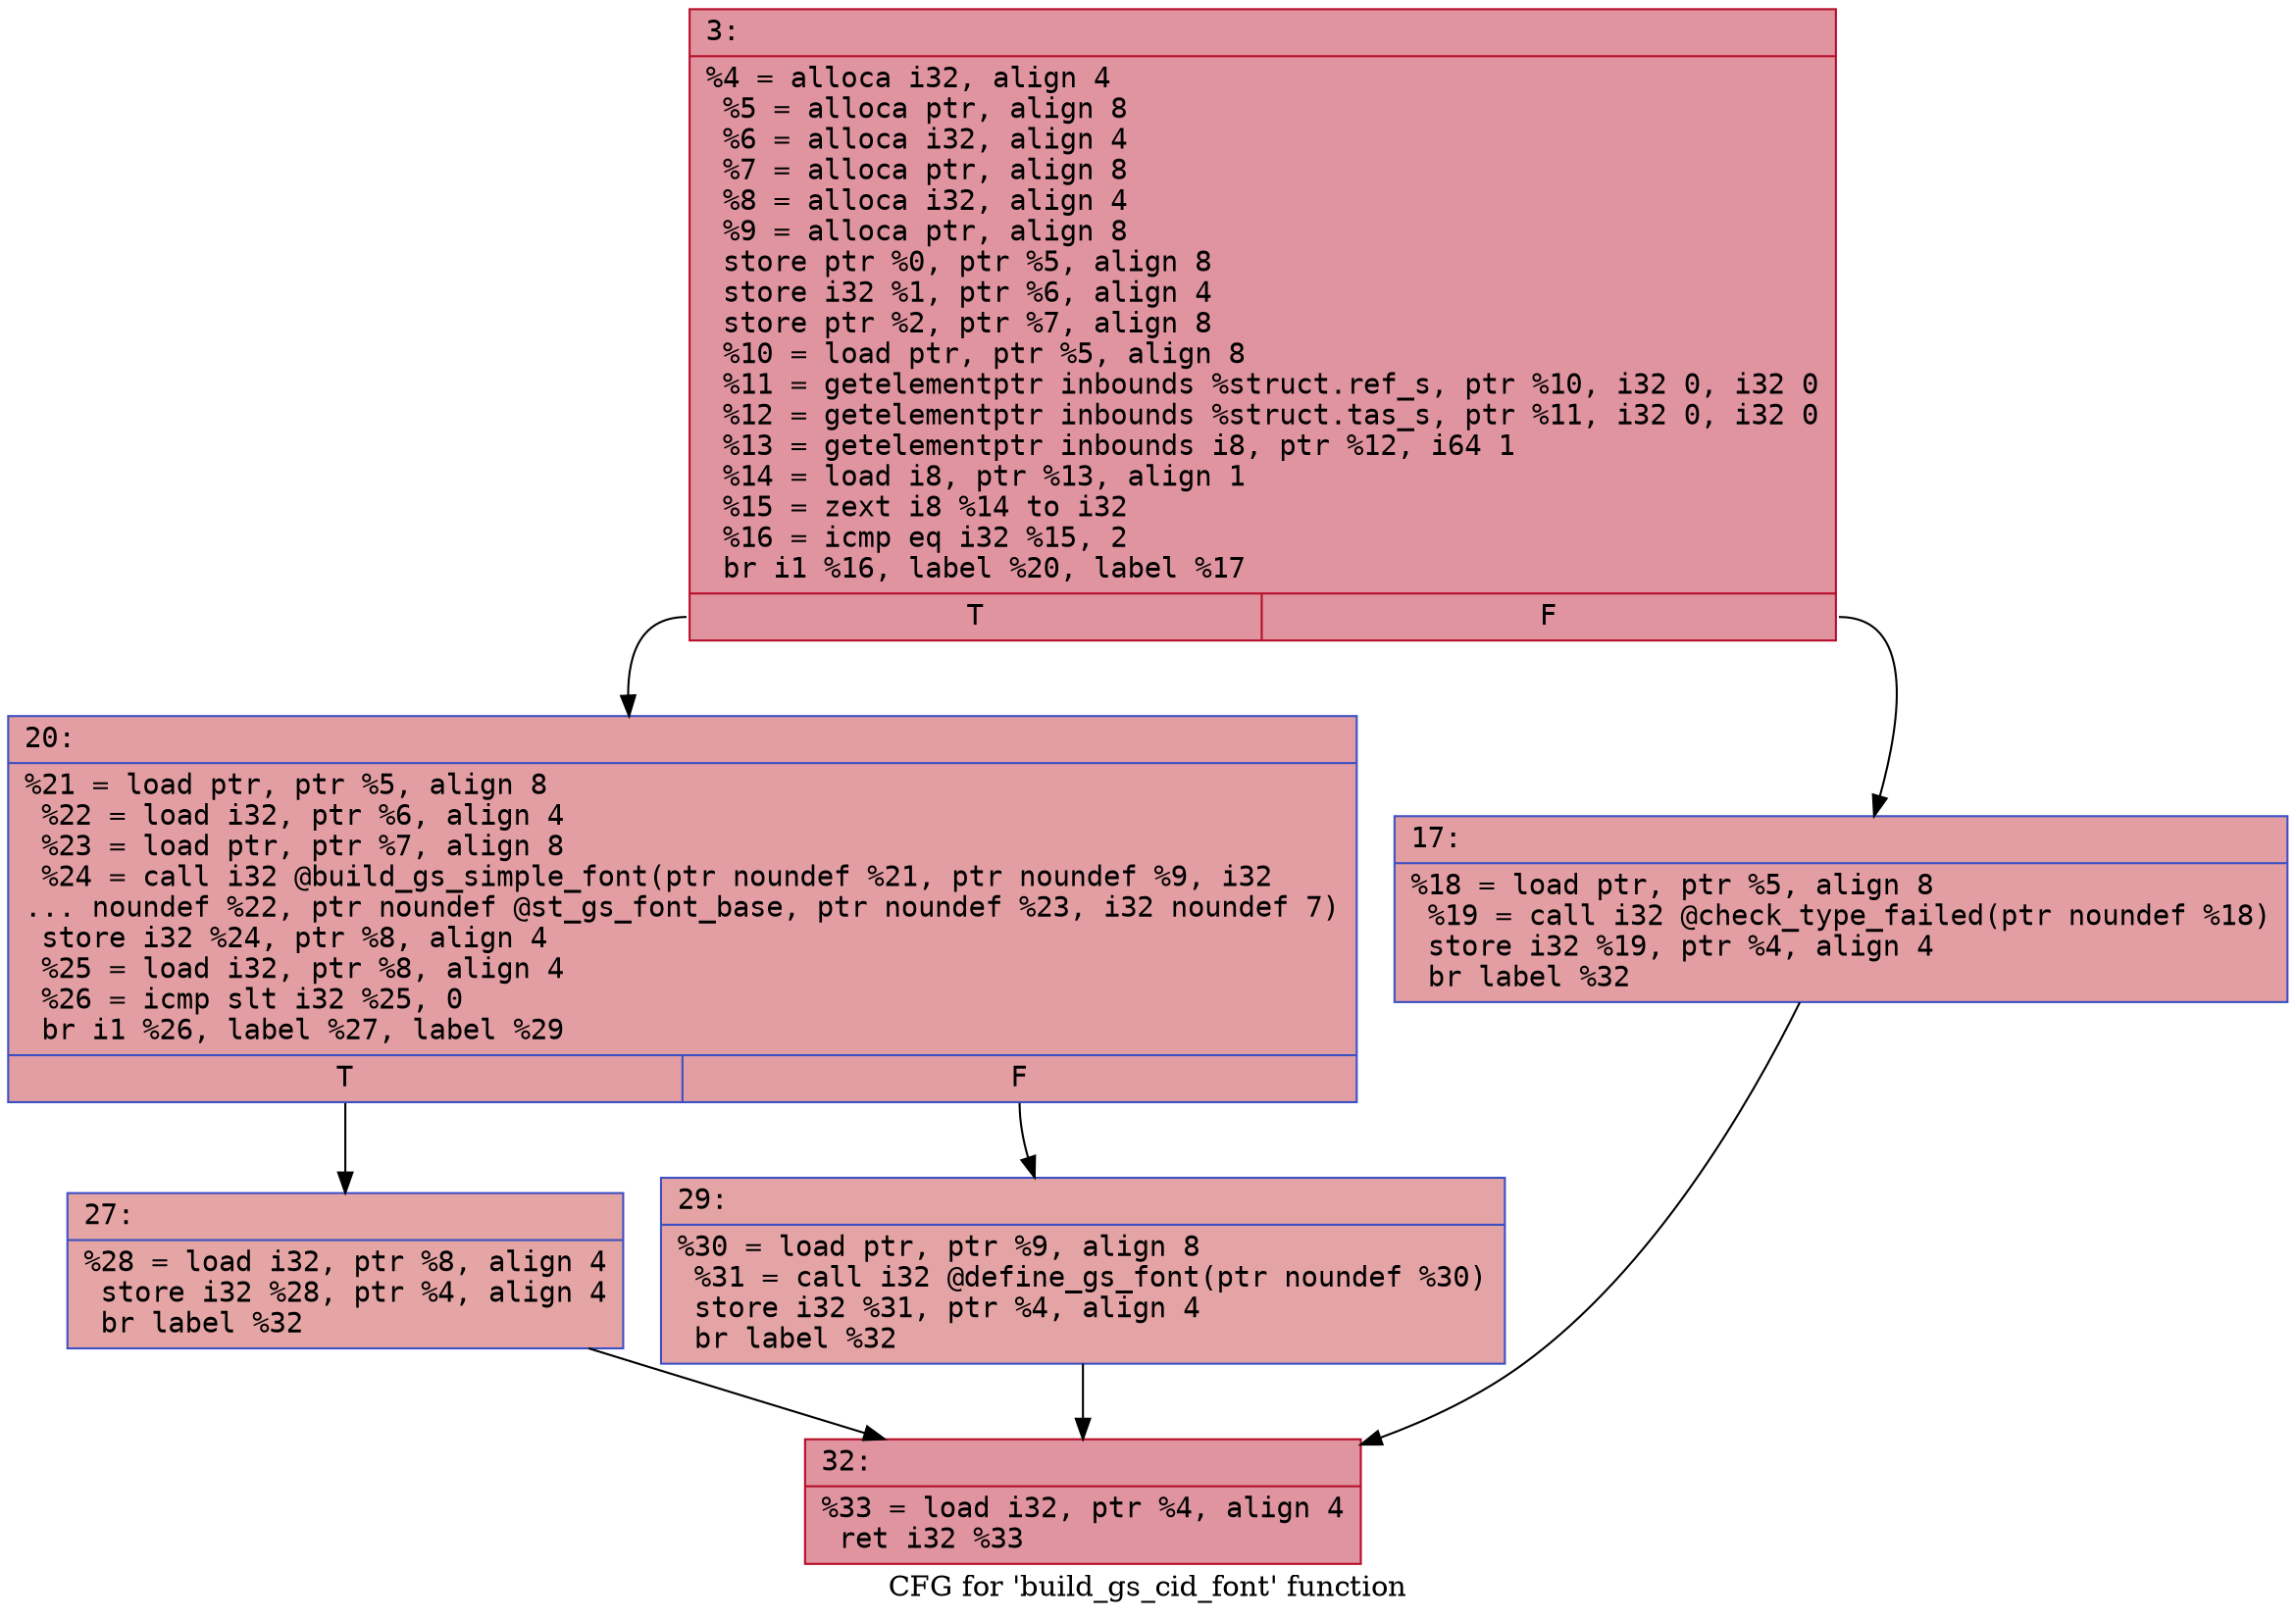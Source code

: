 digraph "CFG for 'build_gs_cid_font' function" {
	label="CFG for 'build_gs_cid_font' function";

	Node0x600000aae210 [shape=record,color="#b70d28ff", style=filled, fillcolor="#b70d2870" fontname="Courier",label="{3:\l|  %4 = alloca i32, align 4\l  %5 = alloca ptr, align 8\l  %6 = alloca i32, align 4\l  %7 = alloca ptr, align 8\l  %8 = alloca i32, align 4\l  %9 = alloca ptr, align 8\l  store ptr %0, ptr %5, align 8\l  store i32 %1, ptr %6, align 4\l  store ptr %2, ptr %7, align 8\l  %10 = load ptr, ptr %5, align 8\l  %11 = getelementptr inbounds %struct.ref_s, ptr %10, i32 0, i32 0\l  %12 = getelementptr inbounds %struct.tas_s, ptr %11, i32 0, i32 0\l  %13 = getelementptr inbounds i8, ptr %12, i64 1\l  %14 = load i8, ptr %13, align 1\l  %15 = zext i8 %14 to i32\l  %16 = icmp eq i32 %15, 2\l  br i1 %16, label %20, label %17\l|{<s0>T|<s1>F}}"];
	Node0x600000aae210:s0 -> Node0x600000aae2b0[tooltip="3 -> 20\nProbability 50.00%" ];
	Node0x600000aae210:s1 -> Node0x600000aae260[tooltip="3 -> 17\nProbability 50.00%" ];
	Node0x600000aae260 [shape=record,color="#3d50c3ff", style=filled, fillcolor="#be242e70" fontname="Courier",label="{17:\l|  %18 = load ptr, ptr %5, align 8\l  %19 = call i32 @check_type_failed(ptr noundef %18)\l  store i32 %19, ptr %4, align 4\l  br label %32\l}"];
	Node0x600000aae260 -> Node0x600000aae3a0[tooltip="17 -> 32\nProbability 100.00%" ];
	Node0x600000aae2b0 [shape=record,color="#3d50c3ff", style=filled, fillcolor="#be242e70" fontname="Courier",label="{20:\l|  %21 = load ptr, ptr %5, align 8\l  %22 = load i32, ptr %6, align 4\l  %23 = load ptr, ptr %7, align 8\l  %24 = call i32 @build_gs_simple_font(ptr noundef %21, ptr noundef %9, i32\l... noundef %22, ptr noundef @st_gs_font_base, ptr noundef %23, i32 noundef 7)\l  store i32 %24, ptr %8, align 4\l  %25 = load i32, ptr %8, align 4\l  %26 = icmp slt i32 %25, 0\l  br i1 %26, label %27, label %29\l|{<s0>T|<s1>F}}"];
	Node0x600000aae2b0:s0 -> Node0x600000aae300[tooltip="20 -> 27\nProbability 37.50%" ];
	Node0x600000aae2b0:s1 -> Node0x600000aae350[tooltip="20 -> 29\nProbability 62.50%" ];
	Node0x600000aae300 [shape=record,color="#3d50c3ff", style=filled, fillcolor="#c5333470" fontname="Courier",label="{27:\l|  %28 = load i32, ptr %8, align 4\l  store i32 %28, ptr %4, align 4\l  br label %32\l}"];
	Node0x600000aae300 -> Node0x600000aae3a0[tooltip="27 -> 32\nProbability 100.00%" ];
	Node0x600000aae350 [shape=record,color="#3d50c3ff", style=filled, fillcolor="#c32e3170" fontname="Courier",label="{29:\l|  %30 = load ptr, ptr %9, align 8\l  %31 = call i32 @define_gs_font(ptr noundef %30)\l  store i32 %31, ptr %4, align 4\l  br label %32\l}"];
	Node0x600000aae350 -> Node0x600000aae3a0[tooltip="29 -> 32\nProbability 100.00%" ];
	Node0x600000aae3a0 [shape=record,color="#b70d28ff", style=filled, fillcolor="#b70d2870" fontname="Courier",label="{32:\l|  %33 = load i32, ptr %4, align 4\l  ret i32 %33\l}"];
}
